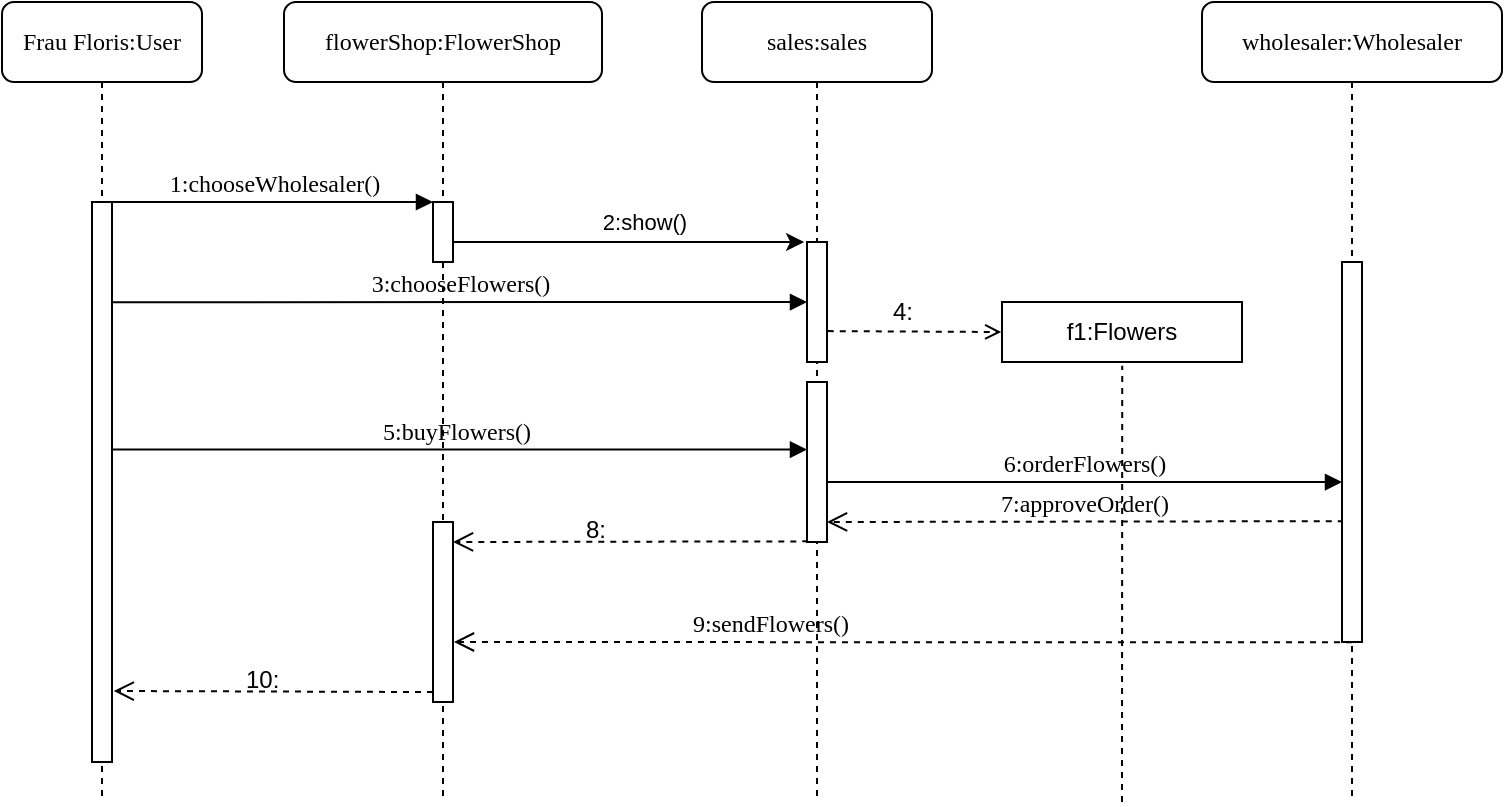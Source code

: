 <mxfile version="24.8.3">
  <diagram name="Page-1" id="13e1069c-82ec-6db2-03f1-153e76fe0fe0">
    <mxGraphModel grid="1" page="1" gridSize="10" guides="1" tooltips="1" connect="1" arrows="1" fold="1" pageScale="1" pageWidth="1100" pageHeight="850" background="none" math="0" shadow="0">
      <root>
        <mxCell id="0" />
        <mxCell id="1" parent="0" />
        <mxCell id="7baba1c4bc27f4b0-2" value="flowerShop:FlowerShop" style="shape=umlLifeline;perimeter=lifelinePerimeter;whiteSpace=wrap;html=1;container=1;collapsible=0;recursiveResize=0;outlineConnect=0;rounded=1;shadow=0;comic=0;labelBackgroundColor=none;strokeWidth=1;fontFamily=Verdana;fontSize=12;align=center;" vertex="1" parent="1">
          <mxGeometry x="241" y="80" width="159" height="400" as="geometry" />
        </mxCell>
        <mxCell id="7baba1c4bc27f4b0-10" value="" style="html=1;points=[];perimeter=orthogonalPerimeter;rounded=0;shadow=0;comic=0;labelBackgroundColor=none;strokeWidth=1;fontFamily=Verdana;fontSize=12;align=center;" vertex="1" parent="7baba1c4bc27f4b0-2">
          <mxGeometry x="74.5" y="100" width="10" height="30" as="geometry" />
        </mxCell>
        <mxCell id="YUjnZdsv4CkuaMLglvtT-7" value="10:" style="text;whiteSpace=wrap;html=1;" vertex="1" parent="7baba1c4bc27f4b0-2">
          <mxGeometry x="-21" y="325" width="140" height="40" as="geometry" />
        </mxCell>
        <mxCell id="YUjnZdsv4CkuaMLglvtT-23" value="" style="html=1;points=[];perimeter=orthogonalPerimeter;rounded=0;shadow=0;comic=0;labelBackgroundColor=none;strokeWidth=1;fontFamily=Verdana;fontSize=12;align=center;" vertex="1" parent="7baba1c4bc27f4b0-2">
          <mxGeometry x="74.5" y="260" width="10" height="90" as="geometry" />
        </mxCell>
        <mxCell id="YUjnZdsv4CkuaMLglvtT-24" value="" style="endArrow=classic;html=1;rounded=0;entryX=-0.143;entryY=0;entryDx=0;entryDy=0;entryPerimeter=0;" edge="1" parent="7baba1c4bc27f4b0-2" target="7baba1c4bc27f4b0-13">
          <mxGeometry width="50" height="50" relative="1" as="geometry">
            <mxPoint x="84.5" y="120" as="sourcePoint" />
            <mxPoint x="259" y="120" as="targetPoint" />
          </mxGeometry>
        </mxCell>
        <mxCell id="YUjnZdsv4CkuaMLglvtT-25" value="2:show()" style="edgeLabel;html=1;align=center;verticalAlign=middle;resizable=0;points=[];" connectable="0" vertex="1" parent="YUjnZdsv4CkuaMLglvtT-24">
          <mxGeometry x="0.089" relative="1" as="geometry">
            <mxPoint y="-10" as="offset" />
          </mxGeometry>
        </mxCell>
        <mxCell id="YUjnZdsv4CkuaMLglvtT-5" value="" style="html=1;verticalAlign=bottom;endArrow=open;dashed=1;endSize=8;labelBackgroundColor=none;fontFamily=Verdana;fontSize=12;edgeStyle=elbowEdgeStyle;elbow=vertical;entryX=1.45;entryY=0.111;entryDx=0;entryDy=0;entryPerimeter=0;exitX=0.065;exitY=0.996;exitDx=0;exitDy=0;exitPerimeter=0;" edge="1" parent="7baba1c4bc27f4b0-2" source="YUjnZdsv4CkuaMLglvtT-26">
          <mxGeometry relative="1" as="geometry">
            <mxPoint x="84.5" y="269.99" as="targetPoint" />
            <Array as="points">
              <mxPoint x="209" y="270" />
            </Array>
            <mxPoint x="254.5" y="270" as="sourcePoint" />
          </mxGeometry>
        </mxCell>
        <mxCell id="7baba1c4bc27f4b0-3" value="sales:sales" style="shape=umlLifeline;perimeter=lifelinePerimeter;whiteSpace=wrap;html=1;container=1;collapsible=0;recursiveResize=0;outlineConnect=0;rounded=1;shadow=0;comic=0;labelBackgroundColor=none;strokeWidth=1;fontFamily=Verdana;fontSize=12;align=center;" vertex="1" parent="1">
          <mxGeometry x="450" y="80" width="115" height="400" as="geometry" />
        </mxCell>
        <mxCell id="7baba1c4bc27f4b0-13" value="" style="html=1;points=[];perimeter=orthogonalPerimeter;rounded=0;shadow=0;comic=0;labelBackgroundColor=none;strokeWidth=1;fontFamily=Verdana;fontSize=12;align=center;" vertex="1" parent="7baba1c4bc27f4b0-3">
          <mxGeometry x="52.5" y="120" width="10" height="60" as="geometry" />
        </mxCell>
        <mxCell id="YUjnZdsv4CkuaMLglvtT-22" value="4:" style="text;html=1;align=center;verticalAlign=middle;resizable=0;points=[];autosize=1;strokeColor=none;fillColor=none;" vertex="1" parent="7baba1c4bc27f4b0-3">
          <mxGeometry x="85" y="140" width="30" height="30" as="geometry" />
        </mxCell>
        <mxCell id="YUjnZdsv4CkuaMLglvtT-3" value="7:approveOrder()" style="html=1;verticalAlign=bottom;endArrow=open;dashed=1;endSize=8;labelBackgroundColor=none;fontFamily=Verdana;fontSize=12;edgeStyle=elbowEdgeStyle;elbow=vertical;exitX=0.089;exitY=0.682;exitDx=0;exitDy=0;exitPerimeter=0;" edge="1" parent="7baba1c4bc27f4b0-3" source="7baba1c4bc27f4b0-16">
          <mxGeometry x="0.005" relative="1" as="geometry">
            <mxPoint x="62.497" y="260" as="targetPoint" />
            <Array as="points">
              <mxPoint x="62.13" y="260.0" />
            </Array>
            <mxPoint x="332" y="260" as="sourcePoint" />
            <mxPoint as="offset" />
          </mxGeometry>
        </mxCell>
        <mxCell id="YUjnZdsv4CkuaMLglvtT-26" value="" style="html=1;points=[];perimeter=orthogonalPerimeter;rounded=0;shadow=0;comic=0;labelBackgroundColor=none;strokeWidth=1;fontFamily=Verdana;fontSize=12;align=center;" vertex="1" parent="7baba1c4bc27f4b0-3">
          <mxGeometry x="52.5" y="190" width="10" height="80" as="geometry" />
        </mxCell>
        <mxCell id="7baba1c4bc27f4b0-17" value="5:buyFlowers()" style="html=1;verticalAlign=bottom;endArrow=block;labelBackgroundColor=none;fontFamily=Verdana;fontSize=12;edgeStyle=elbowEdgeStyle;elbow=vertical;exitX=1.054;exitY=0.442;exitDx=0;exitDy=0;exitPerimeter=0;" edge="1" parent="7baba1c4bc27f4b0-3">
          <mxGeometry relative="1" as="geometry">
            <mxPoint x="-298.96" y="223.76" as="sourcePoint" />
            <Array as="points">
              <mxPoint x="75.5" y="223.81" />
            </Array>
            <mxPoint x="52.5" y="223.81" as="targetPoint" />
          </mxGeometry>
        </mxCell>
        <mxCell id="7baba1c4bc27f4b0-4" value="wholesaler:Wholesaler" style="shape=umlLifeline;perimeter=lifelinePerimeter;whiteSpace=wrap;html=1;container=1;collapsible=0;recursiveResize=0;outlineConnect=0;rounded=1;shadow=0;comic=0;labelBackgroundColor=none;strokeWidth=1;fontFamily=Verdana;fontSize=12;align=center;" vertex="1" parent="1">
          <mxGeometry x="700" y="80" width="150" height="400" as="geometry" />
        </mxCell>
        <mxCell id="7baba1c4bc27f4b0-16" value="" style="html=1;points=[];perimeter=orthogonalPerimeter;rounded=0;shadow=0;comic=0;labelBackgroundColor=none;strokeWidth=1;fontFamily=Verdana;fontSize=12;align=center;" vertex="1" parent="7baba1c4bc27f4b0-4">
          <mxGeometry x="70" y="130" width="10" height="190" as="geometry" />
        </mxCell>
        <mxCell id="YUjnZdsv4CkuaMLglvtT-27" value="6:orderFlowers()" style="html=1;verticalAlign=bottom;endArrow=block;labelBackgroundColor=none;fontFamily=Verdana;fontSize=12;edgeStyle=elbowEdgeStyle;elbow=vertical;exitX=1.054;exitY=0.442;exitDx=0;exitDy=0;exitPerimeter=0;" edge="1" parent="7baba1c4bc27f4b0-4">
          <mxGeometry relative="1" as="geometry">
            <mxPoint x="-187.5" y="240" as="sourcePoint" />
            <Array as="points">
              <mxPoint x="186.96" y="240.05" />
            </Array>
            <mxPoint x="70" y="240" as="targetPoint" />
          </mxGeometry>
        </mxCell>
        <mxCell id="7baba1c4bc27f4b0-8" value="Frau Floris:User" style="shape=umlLifeline;perimeter=lifelinePerimeter;whiteSpace=wrap;html=1;container=1;collapsible=0;recursiveResize=0;outlineConnect=0;rounded=1;shadow=0;comic=0;labelBackgroundColor=none;strokeWidth=1;fontFamily=Verdana;fontSize=12;align=center;" vertex="1" parent="1">
          <mxGeometry x="100" y="80" width="100" height="400" as="geometry" />
        </mxCell>
        <mxCell id="7baba1c4bc27f4b0-9" value="" style="html=1;points=[];perimeter=orthogonalPerimeter;rounded=0;shadow=0;comic=0;labelBackgroundColor=none;strokeWidth=1;fontFamily=Verdana;fontSize=12;align=center;" vertex="1" parent="7baba1c4bc27f4b0-8">
          <mxGeometry x="45" y="100" width="10" height="280" as="geometry" />
        </mxCell>
        <mxCell id="7baba1c4bc27f4b0-11" value="1:chooseWholesaler()" style="html=1;verticalAlign=bottom;endArrow=block;entryX=0;entryY=0;labelBackgroundColor=none;fontFamily=Verdana;fontSize=12;edgeStyle=elbowEdgeStyle;elbow=vertical;" edge="1" parent="1" source="7baba1c4bc27f4b0-9" target="7baba1c4bc27f4b0-10">
          <mxGeometry relative="1" as="geometry">
            <mxPoint x="220" y="190" as="sourcePoint" />
          </mxGeometry>
        </mxCell>
        <mxCell id="7baba1c4bc27f4b0-14" value="3:chooseFlowers()" style="html=1;verticalAlign=bottom;endArrow=block;entryX=0;entryY=0;labelBackgroundColor=none;fontFamily=Verdana;fontSize=12;edgeStyle=elbowEdgeStyle;elbow=vertical;exitX=1.044;exitY=0.179;exitDx=0;exitDy=0;exitPerimeter=0;" edge="1" parent="1" source="7baba1c4bc27f4b0-9">
          <mxGeometry relative="1" as="geometry">
            <mxPoint x="160" y="230" as="sourcePoint" />
            <mxPoint x="502.5" y="230.07" as="targetPoint" />
          </mxGeometry>
        </mxCell>
        <mxCell id="7baba1c4bc27f4b0-30" value="" style="html=1;verticalAlign=bottom;endArrow=open;dashed=1;endSize=8;labelBackgroundColor=none;fontFamily=Verdana;fontSize=12;edgeStyle=elbowEdgeStyle;elbow=vertical;exitX=-0.089;exitY=0.953;exitDx=0;exitDy=0;exitPerimeter=0;" edge="1" parent="1">
          <mxGeometry relative="1" as="geometry">
            <mxPoint x="155.89" y="424.0" as="targetPoint" />
            <Array as="points" />
            <mxPoint x="315.5" y="425.02" as="sourcePoint" />
          </mxGeometry>
        </mxCell>
        <mxCell id="YUjnZdsv4CkuaMLglvtT-15" value="f1:Flowers" style="rounded=0;whiteSpace=wrap;html=1;" vertex="1" parent="1">
          <mxGeometry x="600" y="230" width="120" height="30" as="geometry" />
        </mxCell>
        <mxCell id="YUjnZdsv4CkuaMLglvtT-16" value="" style="endArrow=open;html=1;rounded=0;entryX=0;entryY=0.5;entryDx=0;entryDy=0;dashed=1;endFill=0;exitX=1.039;exitY=0.216;exitDx=0;exitDy=0;exitPerimeter=0;" edge="1" parent="1">
          <mxGeometry width="50" height="50" relative="1" as="geometry">
            <mxPoint x="512.89" y="244.56" as="sourcePoint" />
            <mxPoint x="599.63" y="245" as="targetPoint" />
          </mxGeometry>
        </mxCell>
        <mxCell id="YUjnZdsv4CkuaMLglvtT-19" value="" style="endArrow=none;dashed=1;html=1;rounded=0;entryX=0.501;entryY=1.063;entryDx=0;entryDy=0;entryPerimeter=0;" edge="1" parent="1" target="YUjnZdsv4CkuaMLglvtT-15">
          <mxGeometry width="50" height="50" relative="1" as="geometry">
            <mxPoint x="660" y="480" as="sourcePoint" />
            <mxPoint x="660" y="260" as="targetPoint" />
          </mxGeometry>
        </mxCell>
        <mxCell id="YUjnZdsv4CkuaMLglvtT-6" value="8:" style="text;whiteSpace=wrap;html=1;" vertex="1" parent="1">
          <mxGeometry x="390" y="330" width="30" height="40" as="geometry" />
        </mxCell>
        <mxCell id="YUjnZdsv4CkuaMLglvtT-4" value="9:sendFlowers()" style="html=1;verticalAlign=bottom;endArrow=open;dashed=1;endSize=8;labelBackgroundColor=none;fontFamily=Verdana;fontSize=12;edgeStyle=elbowEdgeStyle;elbow=vertical;" edge="1" parent="1">
          <mxGeometry x="0.297" relative="1" as="geometry">
            <mxPoint x="326" y="400" as="targetPoint" />
            <Array as="points" />
            <mxPoint x="775" y="400.186" as="sourcePoint" />
            <mxPoint as="offset" />
          </mxGeometry>
        </mxCell>
      </root>
    </mxGraphModel>
  </diagram>
</mxfile>
